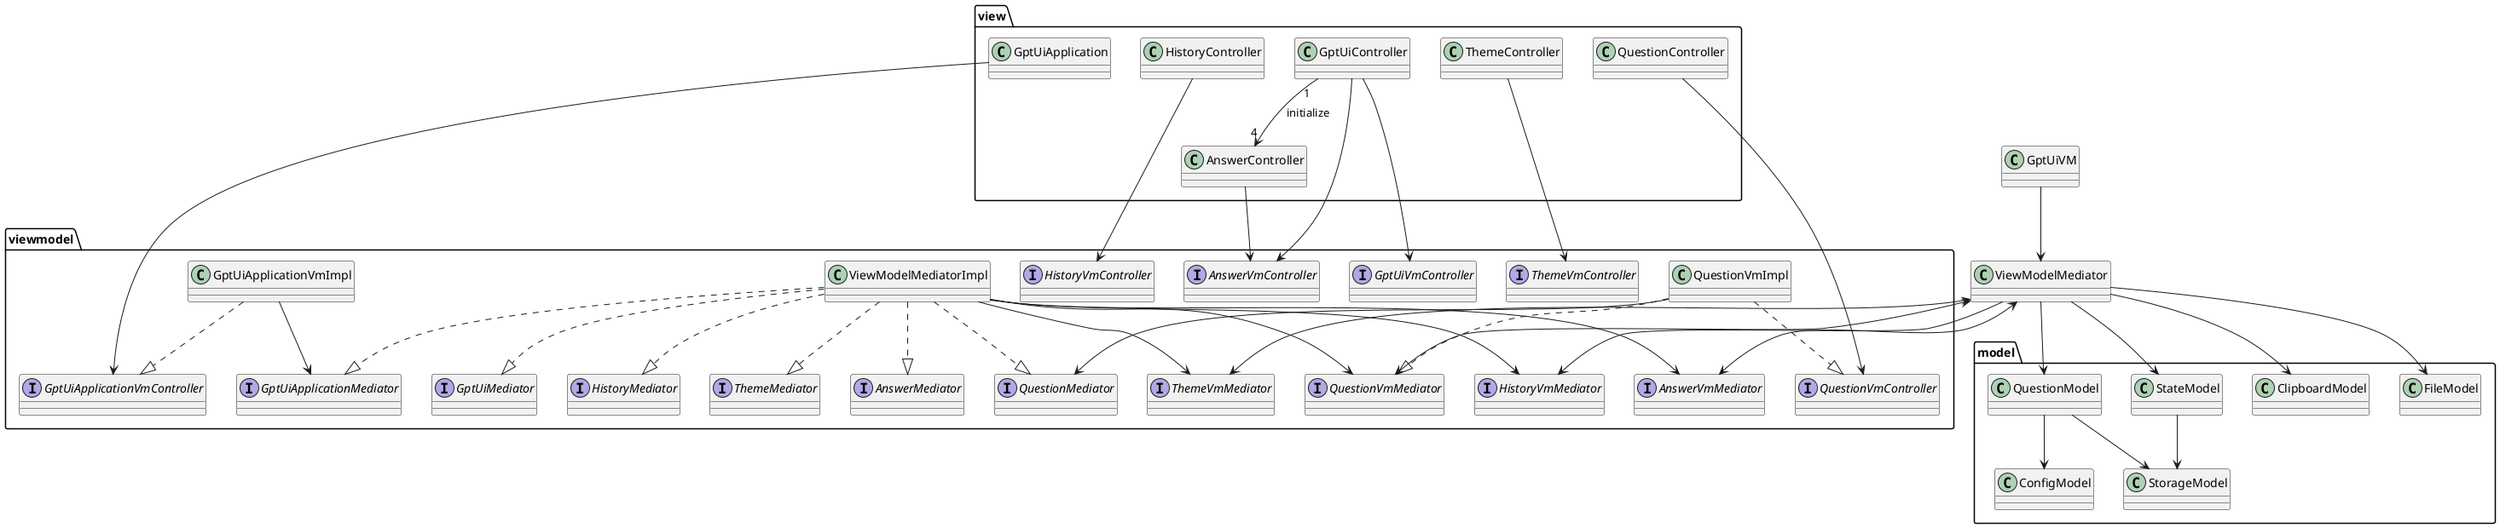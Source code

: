 @startuml
'https://plantuml.com/class-diagram

package model{
    class StateModel
    class ClipboardModel
    class ConfigModel
    class FileModel
    class QuestionModel
    class StorageModel
}
package viewmodel {
    interface QuestionVmController
    interface QuestionVmMediator
    class QuestionVmImpl

    interface ThemeVmController
    interface ThemeVmMediator
    interface HistoryVmController
    interface HistoryVmMediator
    interface AnswerVmController
    interface AnswerVmMediator
    interface GptUiVmController

    interface GptUiApplicationVmController
    class GptUiApplicationVmImpl

    interface AnswerMediator
    interface GptUiApplicationMediator
    interface GptUiMediator
    interface HistoryMediator
    interface QuestionMediator
    interface ThemeMediator
    class ViewModelMediatorImpl
}

package view {
    class GptUiApplication
    class AnswerController
    class GptUiApplication
    class GptUiController
    class HistoryController
    class QuestionController
    class ThemeController
}

GptUiApplication --> GptUiApplicationVmController

GptUiApplicationVmImpl ..|> GptUiApplicationVmController
GptUiApplicationVmImpl --> GptUiApplicationMediator

ViewModelMediatorImpl ..|> AnswerMediator
ViewModelMediatorImpl ..|> GptUiApplicationMediator
ViewModelMediatorImpl ..|> GptUiMediator
ViewModelMediatorImpl ..|> HistoryMediator
ViewModelMediatorImpl ..|> QuestionMediator
ViewModelMediatorImpl ..|> ThemeMediator

ViewModelMediatorImpl --> AnswerVmMediator
ViewModelMediatorImpl --> HistoryVmMediator
ViewModelMediatorImpl --> QuestionVmMediator
ViewModelMediatorImpl --> ThemeVmMediator

QuestionVmImpl ..|> QuestionVmController
QuestionVmImpl ..|> QuestionVmMediator
QuestionVmImpl --> QuestionMediator

ThemeController ---> ThemeVmController
QuestionController ---> QuestionVmController
HistoryController ---> HistoryVmController
AnswerController --> AnswerVmController

GptUiController "1" --> "4" AnswerController: initialize
GptUiController --> AnswerVmController
GptUiController --> GptUiVmController

ViewModelMediator <--> ThemeVmMediator
ViewModelMediator <--> QuestionVmMediator
ViewModelMediator --> HistoryVmMediator
ViewModelMediator <--> AnswerVmMediator

GptUiVM --> ViewModelMediator

StateModel --> StorageModel
QuestionModel --> StorageModel
QuestionModel --> ConfigModel

ViewModelMediator --> StateModel
ViewModelMediator --> QuestionModel
ViewModelMediator --> ClipboardModel
ViewModelMediator --> FileModel

@enduml